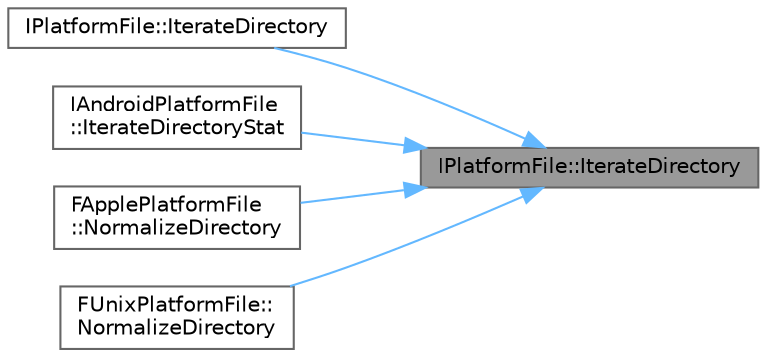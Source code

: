 digraph "IPlatformFile::IterateDirectory"
{
 // INTERACTIVE_SVG=YES
 // LATEX_PDF_SIZE
  bgcolor="transparent";
  edge [fontname=Helvetica,fontsize=10,labelfontname=Helvetica,labelfontsize=10];
  node [fontname=Helvetica,fontsize=10,shape=box,height=0.2,width=0.4];
  rankdir="RL";
  Node1 [id="Node000001",label="IPlatformFile::IterateDirectory",height=0.2,width=0.4,color="gray40", fillcolor="grey60", style="filled", fontcolor="black",tooltip="Call the Visit function of the visitor once for each file or directory in a single directory."];
  Node1 -> Node2 [id="edge1_Node000001_Node000002",dir="back",color="steelblue1",style="solid",tooltip=" "];
  Node2 [id="Node000002",label="IPlatformFile::IterateDirectory",height=0.2,width=0.4,color="grey40", fillcolor="white", style="filled",URL="$de/d1e/classIPlatformFile.html#ade2f6c2751e9db46ed1303e88c4f551a",tooltip="Call the visitor once for each file or directory in a single directory."];
  Node1 -> Node3 [id="edge2_Node000001_Node000003",dir="back",color="steelblue1",style="solid",tooltip=" "];
  Node3 [id="Node000003",label="IAndroidPlatformFile\l::IterateDirectoryStat",height=0.2,width=0.4,color="grey40", fillcolor="white", style="filled",URL="$de/d24/classIAndroidPlatformFile.html#a150906c697eb4f066de4bede8969b89b",tooltip=" "];
  Node1 -> Node4 [id="edge3_Node000001_Node000004",dir="back",color="steelblue1",style="solid",tooltip=" "];
  Node4 [id="Node000004",label="FApplePlatformFile\l::NormalizeDirectory",height=0.2,width=0.4,color="grey40", fillcolor="white", style="filled",URL="$d0/db3/classFApplePlatformFile.html#ab2b4489ad06be8096da5840dc5d4d8c2",tooltip=" "];
  Node1 -> Node5 [id="edge4_Node000001_Node000005",dir="back",color="steelblue1",style="solid",tooltip=" "];
  Node5 [id="Node000005",label="FUnixPlatformFile::\lNormalizeDirectory",height=0.2,width=0.4,color="grey40", fillcolor="white", style="filled",URL="$d6/d7b/classFUnixPlatformFile.html#adf0e9e30c7d5c3dd6b1c1f28561fe5b3",tooltip=" "];
}
